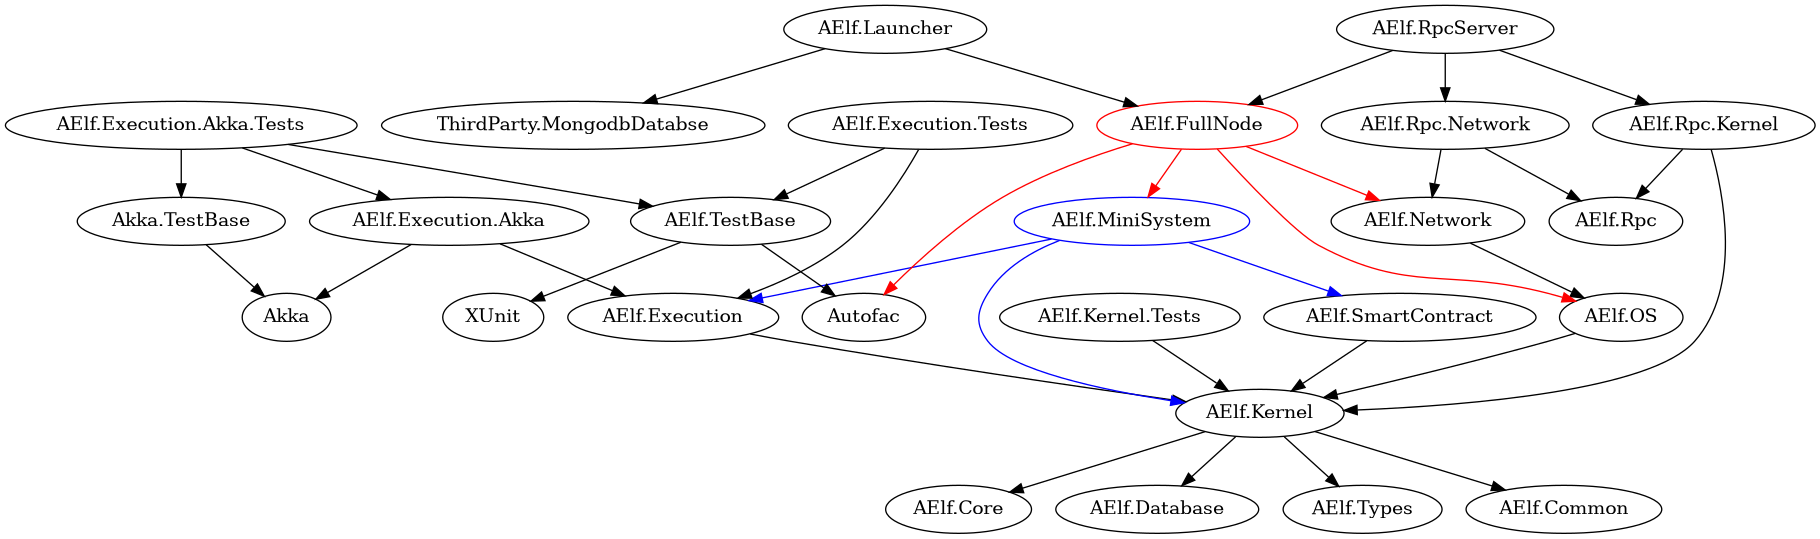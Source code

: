 @startuml
digraph G {
    "AElf.Kernel" -> {"AElf.Core";"AElf.Database";"AElf.Types";"AElf.Common"};
    
    "AElf.OS" -> "AElf.Kernel";
    "AElf.Execution" -> "AElf.Kernel";
    "AElf.Execution.Akka" -> {"AElf.Execution", "Akka"};
    "AElf.SmartContract" -> "AElf.Kernel";
    "AElf.MiniSystem" -> {"AElf.Kernel";"AElf.SmartContract";"AElf.Execution"}[color=blue];
    "AElf.MiniSystem"[color=blue];
    "AElf.Network" -> "AElf.OS";
    "AElf.FullNode" -> {"AElf.MiniSystem"; "AElf.OS";"AElf.Network";"Autofac"} [color=red]; 
    "AElf.FullNode" [color=red] ;
    "AElf.Launcher" -> {"AElf.FullNode","ThirdParty.MongodbDatabse"};
    "AElf.Rpc";
    "AElf.Rpc.Kernel" -> {"AElf.Rpc","AElf.Kernel"};
    "AElf.Rpc.Network" -> {"AElf.Rpc","AElf.Network"};
    "AElf.RpcServer" -> {"AElf.Rpc.Kernel","AElf.Rpc.Network","AElf.FullNode"}
    "AElf.Kernel.Tests" -> "AElf.Kernel";
    "AElf.Execution.Tests" -> {"AElf.Execution","AElf.TestBase"};
    "AElf.TestBase" -> {"Autofac", "XUnit"}
    "AElf.Execution.Akka.Tests" -> {"AElf.Execution.Akka","AElf.TestBase","Akka.TestBase"};
    "Akka.TestBase" -> "Akka";

  }
@enduml
//AElf.Kernel不应改引用AElf.Kernel.Types，而应该引用AElf.Types

//正确的用法应该是 AElf.MiniSystem 引用 AElf.Kernel 以及 AElf.Kernel.Consensus， 
//然后 MyDPosChain 引用 AElf.MiniSystem + AElf.Kernel.Consensus.DPos

//项目的划分问题，AElf.Kernel、AElf.SmartContract、AElf.ChainController、AElf.Execution 之间的关系梳理

//项目只调用引用项目提供的方法，而不越级调用，如果越级调用需要在项目依赖图上展示